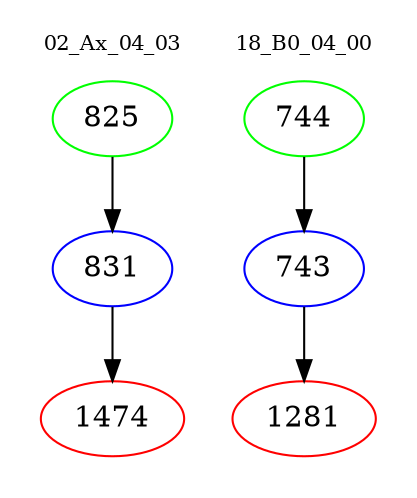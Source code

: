 digraph{
subgraph cluster_0 {
color = white
label = "02_Ax_04_03";
fontsize=10;
T0_825 [label="825", color="green"]
T0_825 -> T0_831 [color="black"]
T0_831 [label="831", color="blue"]
T0_831 -> T0_1474 [color="black"]
T0_1474 [label="1474", color="red"]
}
subgraph cluster_1 {
color = white
label = "18_B0_04_00";
fontsize=10;
T1_744 [label="744", color="green"]
T1_744 -> T1_743 [color="black"]
T1_743 [label="743", color="blue"]
T1_743 -> T1_1281 [color="black"]
T1_1281 [label="1281", color="red"]
}
}

